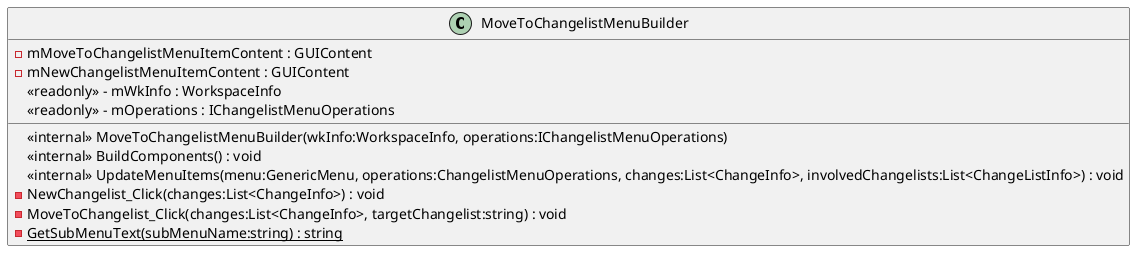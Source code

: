 @startuml
class MoveToChangelistMenuBuilder {
    <<internal>> MoveToChangelistMenuBuilder(wkInfo:WorkspaceInfo, operations:IChangelistMenuOperations)
    <<internal>> BuildComponents() : void
    <<internal>> UpdateMenuItems(menu:GenericMenu, operations:ChangelistMenuOperations, changes:List<ChangeInfo>, involvedChangelists:List<ChangeListInfo>) : void
    - NewChangelist_Click(changes:List<ChangeInfo>) : void
    - MoveToChangelist_Click(changes:List<ChangeInfo>, targetChangelist:string) : void
    {static} - GetSubMenuText(subMenuName:string) : string
    - mMoveToChangelistMenuItemContent : GUIContent
    - mNewChangelistMenuItemContent : GUIContent
    <<readonly>> - mWkInfo : WorkspaceInfo
    <<readonly>> - mOperations : IChangelistMenuOperations
}
@enduml
